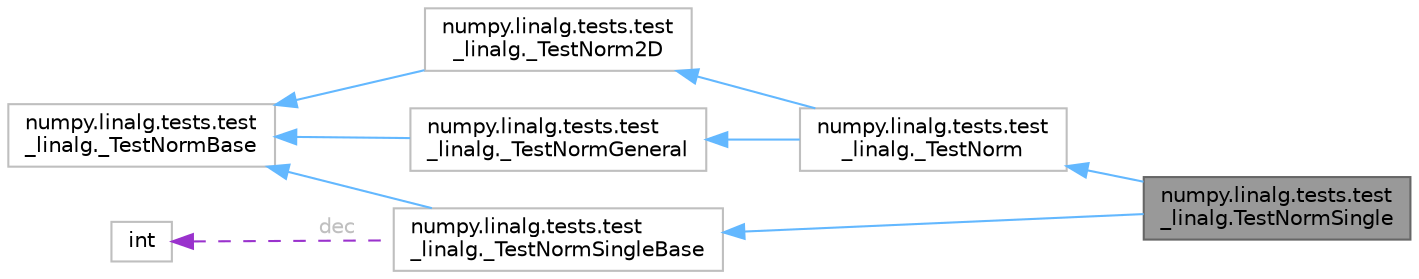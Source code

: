 digraph "numpy.linalg.tests.test_linalg.TestNormSingle"
{
 // LATEX_PDF_SIZE
  bgcolor="transparent";
  edge [fontname=Helvetica,fontsize=10,labelfontname=Helvetica,labelfontsize=10];
  node [fontname=Helvetica,fontsize=10,shape=box,height=0.2,width=0.4];
  rankdir="LR";
  Node1 [id="Node000001",label="numpy.linalg.tests.test\l_linalg.TestNormSingle",height=0.2,width=0.4,color="gray40", fillcolor="grey60", style="filled", fontcolor="black",tooltip=" "];
  Node2 -> Node1 [id="edge1_Node000001_Node000002",dir="back",color="steelblue1",style="solid",tooltip=" "];
  Node2 [id="Node000002",label="numpy.linalg.tests.test\l_linalg._TestNorm",height=0.2,width=0.4,color="grey75", fillcolor="white", style="filled",URL="$df/d7d/classnumpy_1_1linalg_1_1tests_1_1test__linalg_1_1__TestNorm.html",tooltip=" "];
  Node3 -> Node2 [id="edge2_Node000002_Node000003",dir="back",color="steelblue1",style="solid",tooltip=" "];
  Node3 [id="Node000003",label="numpy.linalg.tests.test\l_linalg._TestNorm2D",height=0.2,width=0.4,color="grey75", fillcolor="white", style="filled",URL="$d7/da1/classnumpy_1_1linalg_1_1tests_1_1test__linalg_1_1__TestNorm2D.html",tooltip=" "];
  Node4 -> Node3 [id="edge3_Node000003_Node000004",dir="back",color="steelblue1",style="solid",tooltip=" "];
  Node4 [id="Node000004",label="numpy.linalg.tests.test\l_linalg._TestNormBase",height=0.2,width=0.4,color="grey75", fillcolor="white", style="filled",URL="$d6/d2d/classnumpy_1_1linalg_1_1tests_1_1test__linalg_1_1__TestNormBase.html",tooltip=" "];
  Node5 -> Node2 [id="edge4_Node000002_Node000005",dir="back",color="steelblue1",style="solid",tooltip=" "];
  Node5 [id="Node000005",label="numpy.linalg.tests.test\l_linalg._TestNormGeneral",height=0.2,width=0.4,color="grey75", fillcolor="white", style="filled",URL="$df/d2a/classnumpy_1_1linalg_1_1tests_1_1test__linalg_1_1__TestNormGeneral.html",tooltip=" "];
  Node4 -> Node5 [id="edge5_Node000005_Node000004",dir="back",color="steelblue1",style="solid",tooltip=" "];
  Node6 -> Node1 [id="edge6_Node000001_Node000006",dir="back",color="steelblue1",style="solid",tooltip=" "];
  Node6 [id="Node000006",label="numpy.linalg.tests.test\l_linalg._TestNormSingleBase",height=0.2,width=0.4,color="grey75", fillcolor="white", style="filled",URL="$dd/da0/classnumpy_1_1linalg_1_1tests_1_1test__linalg_1_1__TestNormSingleBase.html",tooltip=" "];
  Node4 -> Node6 [id="edge7_Node000006_Node000004",dir="back",color="steelblue1",style="solid",tooltip=" "];
  Node7 -> Node6 [id="edge8_Node000006_Node000007",dir="back",color="darkorchid3",style="dashed",tooltip=" ",label=" dec",fontcolor="grey" ];
  Node7 [id="Node000007",label="int",height=0.2,width=0.4,color="grey75", fillcolor="white", style="filled",tooltip=" "];
}
